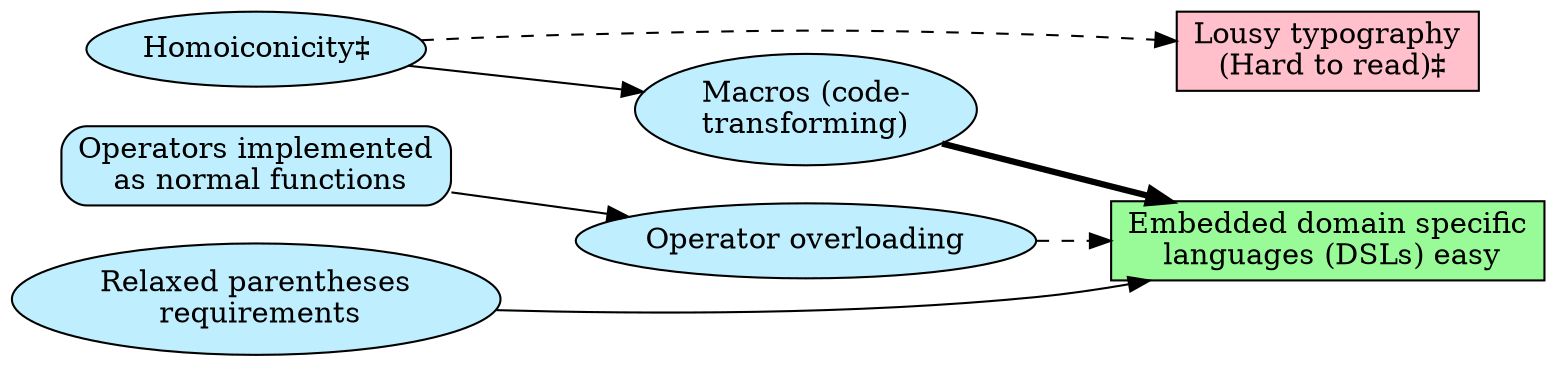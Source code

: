 /*
 * [] Languages: L_HASKELL, L_JAVA, L_CPP, L_OBJC, L_PYTHON, L_RUBY, L_LISP
 */

digraph "Language Properties" {
    graph [rankdir = LR]                                // layout algorithm
    graph [fontname="ArialRoundedMTBold", fontsize=16]  // header font
    graph [dpi=72]
    graph [margin=-.2, color=white]                     // trim edges
    node [style=filled, fillcolor=white]                // nodes default to filled
    
    /* Edges */
    
    subgraph "cluster-3" {
        //label="Domain Specific Language Support"
        
        // Labels & Styles
        Homoiconic          [label="Homoiconicity‡", fillcolor=lightblue1]                          //            L_LISP
        Macros              [label="Macros (code-\ntransforming)", fillcolor=lightblue1]            //            L_LISP
        EmbeddedDSLs        [label="Embedded domain specific\n languages (DSLs) easy",
            fillcolor=palegreen, shape=box]                                                         // L_HASKELL, L_LISP,           L_RUBY
        BadTypography       [label="Lousy typography\n (Hard to read)‡",
            fillcolor=pink, shape=box]                                                              //            L_LISP
        OperatorsAsMethods  [label="Operators implemented\n as normal functions",
            fillcolor=lightblue1, shape=Mrecord]                                                    // L_HASKELL, L_LISP, L_PYTHON
        OperatorOverloading [label="Operator overloading", fillcolor=lightblue1]                    // L_HASKELL, L_LISP, L_PYTHON,         L_CPP
        RelaxedParens       [label="Relaxed parentheses\n requirements", fillcolor=lightblue1]      // L_HASKELL,                   L_RUBY
        
        // Nodes & Edges
        Homoiconic -> BadTypography [style=dashed]
        Homoiconic -> Macros
                      Macros                      -> EmbeddedDSLs [penwidth=3]
        OperatorsAsMethods -> OperatorOverloading
                              OperatorOverloading -> EmbeddedDSLs [style=dashed]
        RelaxedParens                             -> EmbeddedDSLs
        
        subgraph { rank=source
            Homoiconic OperatorsAsMethods RelaxedParens
        }
        
        subgraph { rank=sink
            EmbeddedDSLs BadTypography
        }
    }
}